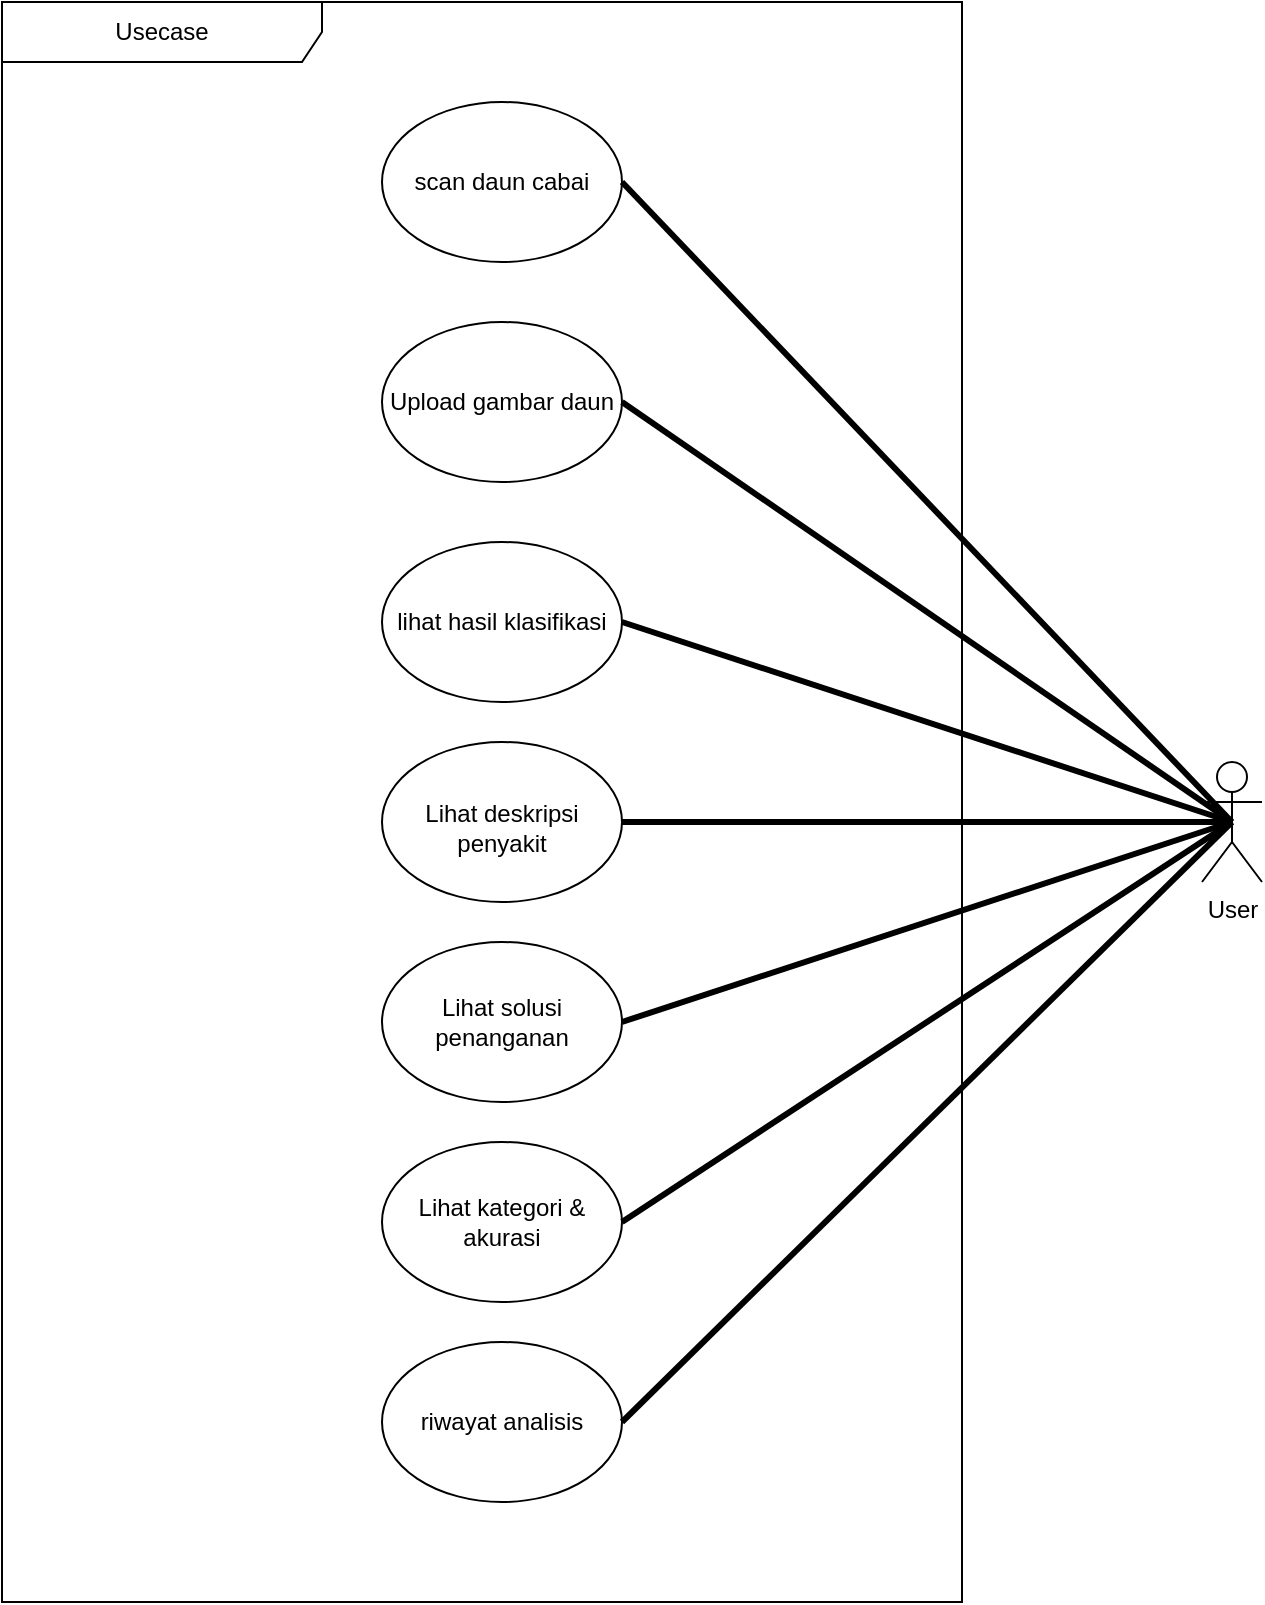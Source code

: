 <mxfile version="26.2.12">
  <diagram name="Page-1" id="nxIxgLsQUE_wfLpYk2qr">
    <mxGraphModel dx="1454" dy="643" grid="1" gridSize="10" guides="1" tooltips="1" connect="1" arrows="1" fold="1" page="1" pageScale="1" pageWidth="850" pageHeight="1100" background="none" math="0" shadow="0">
      <root>
        <mxCell id="0" />
        <mxCell id="1" parent="0" />
        <mxCell id="clVKZRl2E8a5SpooWiB2-3" value="User" style="shape=umlActor;verticalLabelPosition=bottom;verticalAlign=top;html=1;outlineConnect=0;" parent="1" vertex="1">
          <mxGeometry x="790" y="420" width="30" height="60" as="geometry" />
        </mxCell>
        <mxCell id="FlA3XcC-9kOmXt7GphnG-3" value="Usecase" style="shape=umlFrame;whiteSpace=wrap;html=1;pointerEvents=0;recursiveResize=0;container=1;collapsible=0;width=160;" parent="1" vertex="1">
          <mxGeometry x="190" y="40" width="480" height="800" as="geometry" />
        </mxCell>
        <mxCell id="FlA3XcC-9kOmXt7GphnG-4" value="Upload gambar daun" style="ellipse;whiteSpace=wrap;html=1;" parent="FlA3XcC-9kOmXt7GphnG-3" vertex="1">
          <mxGeometry x="190" y="160" width="120" height="80" as="geometry" />
        </mxCell>
        <mxCell id="FlA3XcC-9kOmXt7GphnG-5" value="lihat hasil klasifikasi" style="ellipse;whiteSpace=wrap;html=1;" parent="FlA3XcC-9kOmXt7GphnG-3" vertex="1">
          <mxGeometry x="190" y="270" width="120" height="80" as="geometry" />
        </mxCell>
        <mxCell id="HDgKTc870op2evVAtmKX-1" value="scan daun cabai" style="ellipse;whiteSpace=wrap;html=1;" parent="FlA3XcC-9kOmXt7GphnG-3" vertex="1">
          <mxGeometry x="190" y="50" width="120" height="80" as="geometry" />
        </mxCell>
        <mxCell id="HDgKTc870op2evVAtmKX-2" value="Lihat kategori &amp;amp; akurasi" style="ellipse;whiteSpace=wrap;html=1;" parent="FlA3XcC-9kOmXt7GphnG-3" vertex="1">
          <mxGeometry x="190" y="570" width="120" height="80" as="geometry" />
        </mxCell>
        <mxCell id="HDgKTc870op2evVAtmKX-3" value="&lt;table&gt;&lt;tbody&gt;&lt;tr&gt;&lt;td data-end=&quot;1403&quot; data-start=&quot;1400&quot; class=&quot;max-w-[calc(var(--thread-content-max-width)*2/3)]&quot;&gt;&lt;/td&gt;&lt;/tr&gt;&lt;/tbody&gt;&lt;/table&gt;&lt;table&gt;&lt;tbody&gt;&lt;tr&gt;&lt;td data-end=&quot;1431&quot; data-start=&quot;1403&quot; class=&quot;max-w-[calc(var(--thread-content-max-width)*2/3)]&quot;&gt;Lihat deskripsi penyakit&lt;/td&gt;&lt;/tr&gt;&lt;/tbody&gt;&lt;/table&gt;" style="ellipse;whiteSpace=wrap;html=1;" parent="FlA3XcC-9kOmXt7GphnG-3" vertex="1">
          <mxGeometry x="190" y="370" width="120" height="80" as="geometry" />
        </mxCell>
        <mxCell id="HDgKTc870op2evVAtmKX-4" value="Lihat solusi penanganan" style="ellipse;whiteSpace=wrap;html=1;" parent="FlA3XcC-9kOmXt7GphnG-3" vertex="1">
          <mxGeometry x="190" y="470" width="120" height="80" as="geometry" />
        </mxCell>
        <mxCell id="HDgKTc870op2evVAtmKX-5" value="riwayat analisis" style="ellipse;whiteSpace=wrap;html=1;" parent="FlA3XcC-9kOmXt7GphnG-3" vertex="1">
          <mxGeometry x="190" y="670" width="120" height="80" as="geometry" />
        </mxCell>
        <mxCell id="HDgKTc870op2evVAtmKX-7" value="" style="endArrow=none;startArrow=none;endFill=0;startFill=0;endSize=8;html=1;verticalAlign=bottom;labelBackgroundColor=none;strokeWidth=3;rounded=0;exitX=1;exitY=0.5;exitDx=0;exitDy=0;entryX=0.5;entryY=0.5;entryDx=0;entryDy=0;entryPerimeter=0;" parent="1" source="HDgKTc870op2evVAtmKX-1" target="clVKZRl2E8a5SpooWiB2-3" edge="1">
          <mxGeometry width="160" relative="1" as="geometry">
            <mxPoint x="610" y="520" as="sourcePoint" />
            <mxPoint x="770" y="520" as="targetPoint" />
          </mxGeometry>
        </mxCell>
        <mxCell id="HDgKTc870op2evVAtmKX-8" value="" style="endArrow=none;startArrow=none;endFill=0;startFill=0;endSize=8;html=1;verticalAlign=bottom;labelBackgroundColor=none;strokeWidth=3;rounded=0;exitX=1;exitY=0.5;exitDx=0;exitDy=0;entryX=0.5;entryY=0.5;entryDx=0;entryDy=0;entryPerimeter=0;" parent="1" source="FlA3XcC-9kOmXt7GphnG-4" target="clVKZRl2E8a5SpooWiB2-3" edge="1">
          <mxGeometry width="160" relative="1" as="geometry">
            <mxPoint x="510" y="180" as="sourcePoint" />
            <mxPoint x="800" y="420" as="targetPoint" />
          </mxGeometry>
        </mxCell>
        <mxCell id="HDgKTc870op2evVAtmKX-9" value="" style="endArrow=none;startArrow=none;endFill=0;startFill=0;endSize=8;html=1;verticalAlign=bottom;labelBackgroundColor=none;strokeWidth=3;rounded=0;exitX=1;exitY=0.5;exitDx=0;exitDy=0;entryX=0.5;entryY=0.5;entryDx=0;entryDy=0;entryPerimeter=0;" parent="1" source="FlA3XcC-9kOmXt7GphnG-5" target="clVKZRl2E8a5SpooWiB2-3" edge="1">
          <mxGeometry width="160" relative="1" as="geometry">
            <mxPoint x="510" y="320" as="sourcePoint" />
            <mxPoint x="800" y="420" as="targetPoint" />
          </mxGeometry>
        </mxCell>
        <mxCell id="HDgKTc870op2evVAtmKX-13" value="" style="endArrow=none;startArrow=none;endFill=0;startFill=0;endSize=8;html=1;verticalAlign=bottom;labelBackgroundColor=none;strokeWidth=3;rounded=0;exitX=1;exitY=0.5;exitDx=0;exitDy=0;entryX=0.5;entryY=0.5;entryDx=0;entryDy=0;entryPerimeter=0;" parent="1" source="HDgKTc870op2evVAtmKX-5" target="clVKZRl2E8a5SpooWiB2-3" edge="1">
          <mxGeometry width="160" relative="1" as="geometry">
            <mxPoint x="510" y="480" as="sourcePoint" />
            <mxPoint x="800" y="480" as="targetPoint" />
          </mxGeometry>
        </mxCell>
        <mxCell id="pPGn_dmto9BrhfLhkbZu-1" value="" style="endArrow=none;startArrow=none;endFill=0;startFill=0;endSize=8;html=1;verticalAlign=bottom;labelBackgroundColor=none;strokeWidth=3;rounded=0;exitX=1;exitY=0.5;exitDx=0;exitDy=0;entryX=0.5;entryY=0.5;entryDx=0;entryDy=0;entryPerimeter=0;" edge="1" parent="1" source="HDgKTc870op2evVAtmKX-3" target="clVKZRl2E8a5SpooWiB2-3">
          <mxGeometry width="160" relative="1" as="geometry">
            <mxPoint x="510" y="360" as="sourcePoint" />
            <mxPoint x="815" y="490" as="targetPoint" />
          </mxGeometry>
        </mxCell>
        <mxCell id="pPGn_dmto9BrhfLhkbZu-2" value="" style="endArrow=none;startArrow=none;endFill=0;startFill=0;endSize=8;html=1;verticalAlign=bottom;labelBackgroundColor=none;strokeWidth=3;rounded=0;exitX=1;exitY=0.5;exitDx=0;exitDy=0;entryX=0.5;entryY=0.5;entryDx=0;entryDy=0;entryPerimeter=0;" edge="1" parent="1" source="HDgKTc870op2evVAtmKX-4" target="clVKZRl2E8a5SpooWiB2-3">
          <mxGeometry width="160" relative="1" as="geometry">
            <mxPoint x="510" y="460" as="sourcePoint" />
            <mxPoint x="800" y="490" as="targetPoint" />
          </mxGeometry>
        </mxCell>
        <mxCell id="pPGn_dmto9BrhfLhkbZu-3" value="" style="endArrow=none;startArrow=none;endFill=0;startFill=0;endSize=8;html=1;verticalAlign=bottom;labelBackgroundColor=none;strokeWidth=3;rounded=0;exitX=1;exitY=0.5;exitDx=0;exitDy=0;entryX=0.5;entryY=0.5;entryDx=0;entryDy=0;entryPerimeter=0;" edge="1" parent="1" source="HDgKTc870op2evVAtmKX-2" target="clVKZRl2E8a5SpooWiB2-3">
          <mxGeometry width="160" relative="1" as="geometry">
            <mxPoint x="510" y="560" as="sourcePoint" />
            <mxPoint x="815" y="490" as="targetPoint" />
          </mxGeometry>
        </mxCell>
      </root>
    </mxGraphModel>
  </diagram>
</mxfile>
